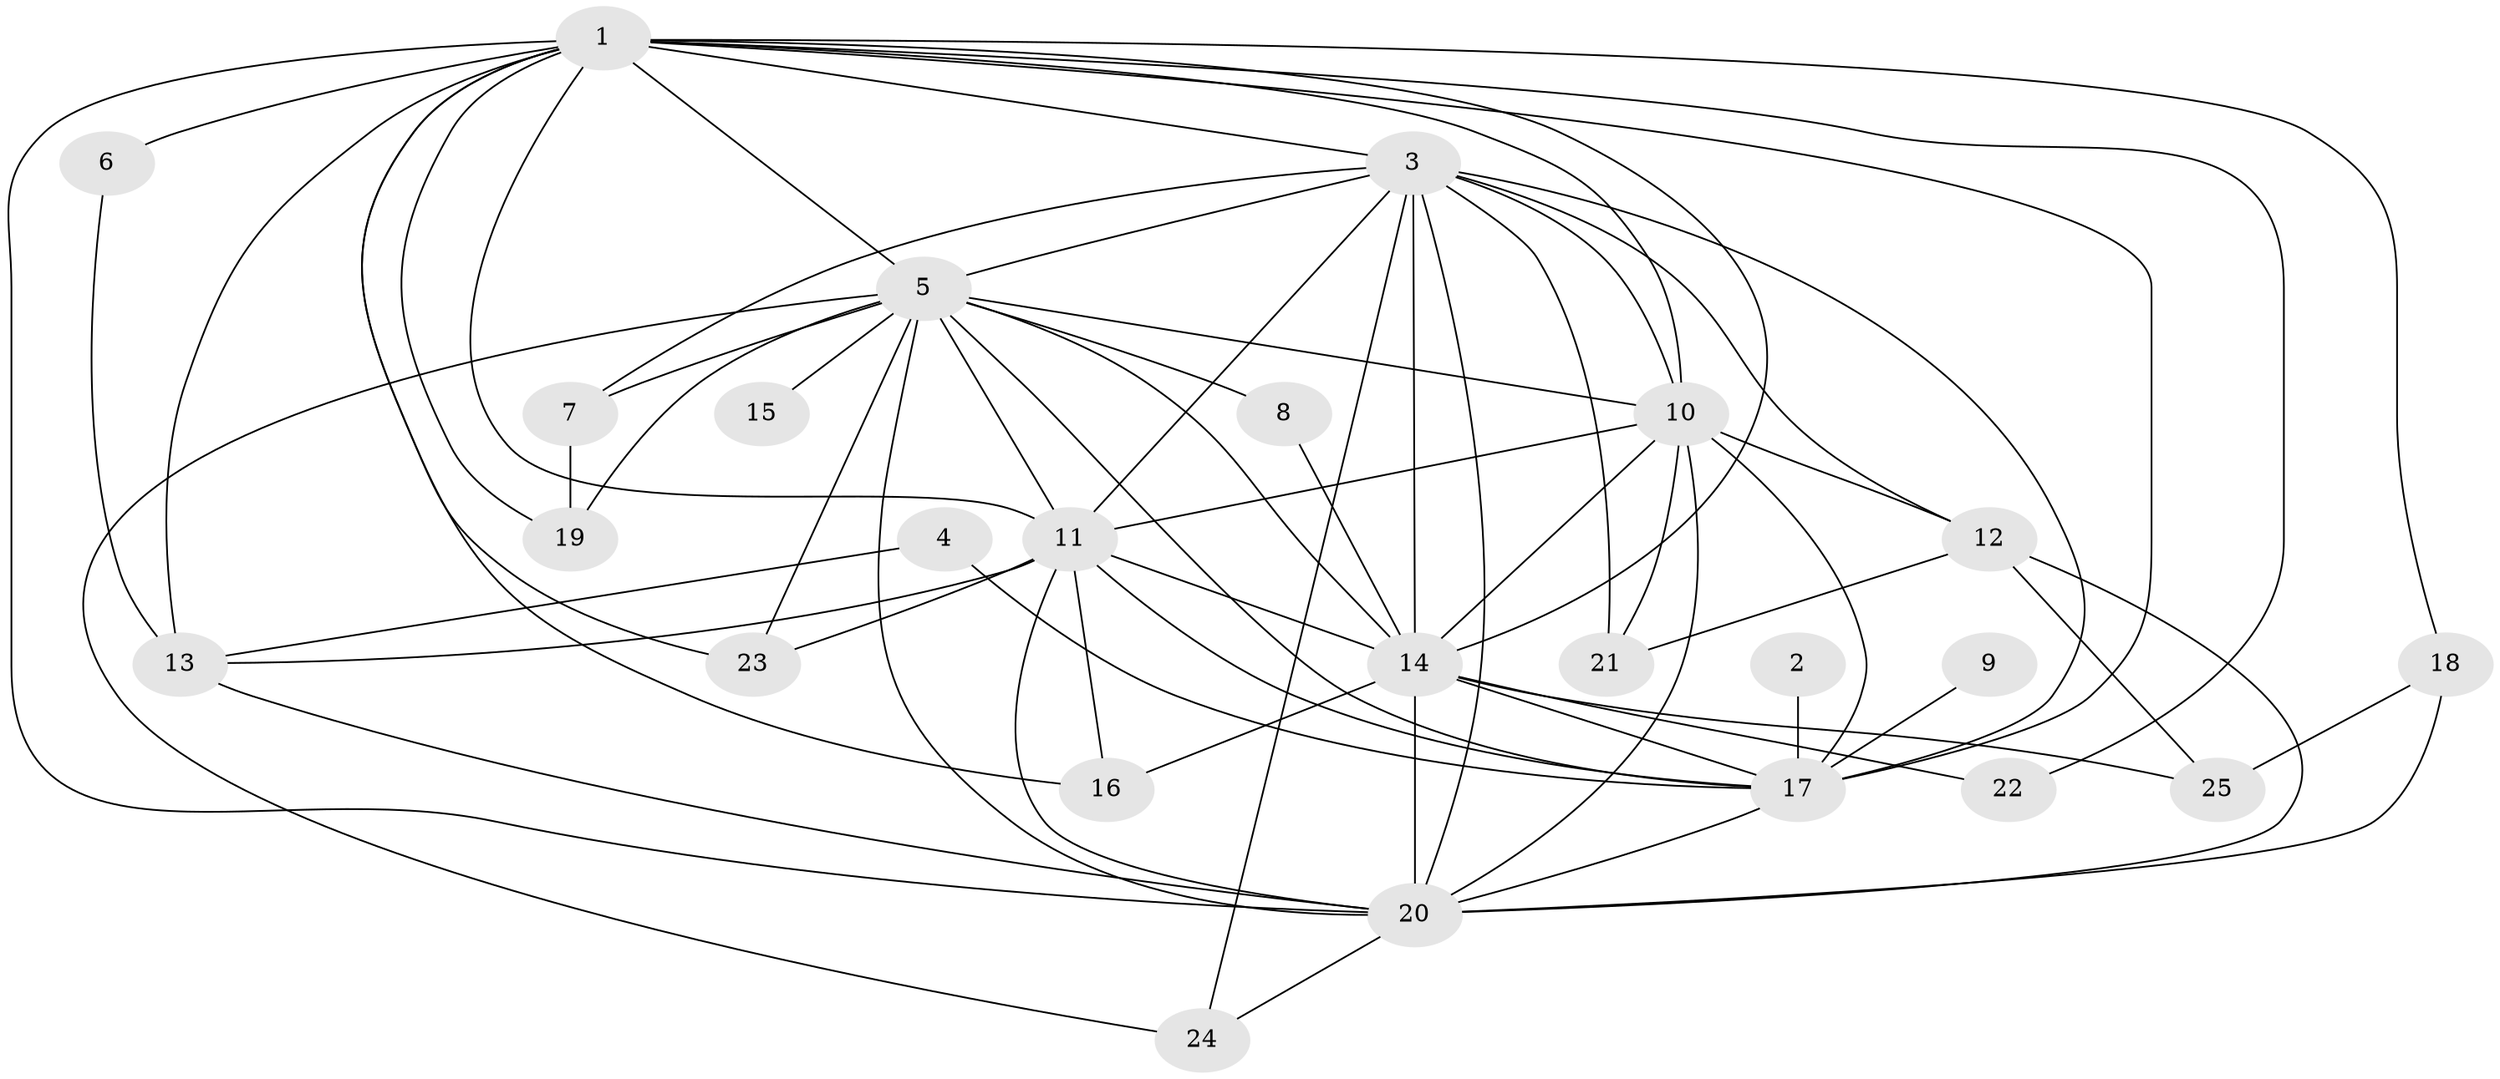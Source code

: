 // original degree distribution, {12: 0.04, 16: 0.02, 14: 0.04, 17: 0.04, 18: 0.04, 13: 0.02, 2: 0.52, 4: 0.02, 5: 0.04, 3: 0.22}
// Generated by graph-tools (version 1.1) at 2025/01/03/09/25 03:01:17]
// undirected, 25 vertices, 67 edges
graph export_dot {
graph [start="1"]
  node [color=gray90,style=filled];
  1;
  2;
  3;
  4;
  5;
  6;
  7;
  8;
  9;
  10;
  11;
  12;
  13;
  14;
  15;
  16;
  17;
  18;
  19;
  20;
  21;
  22;
  23;
  24;
  25;
  1 -- 3 [weight=2.0];
  1 -- 5 [weight=2.0];
  1 -- 6 [weight=3.0];
  1 -- 10 [weight=2.0];
  1 -- 11 [weight=4.0];
  1 -- 13 [weight=1.0];
  1 -- 14 [weight=3.0];
  1 -- 16 [weight=1.0];
  1 -- 17 [weight=2.0];
  1 -- 18 [weight=1.0];
  1 -- 19 [weight=1.0];
  1 -- 20 [weight=2.0];
  1 -- 22 [weight=1.0];
  1 -- 23 [weight=1.0];
  2 -- 17 [weight=1.0];
  3 -- 5 [weight=1.0];
  3 -- 7 [weight=1.0];
  3 -- 10 [weight=1.0];
  3 -- 11 [weight=2.0];
  3 -- 12 [weight=1.0];
  3 -- 14 [weight=2.0];
  3 -- 17 [weight=1.0];
  3 -- 20 [weight=1.0];
  3 -- 21 [weight=1.0];
  3 -- 24 [weight=1.0];
  4 -- 13 [weight=1.0];
  4 -- 17 [weight=1.0];
  5 -- 7 [weight=1.0];
  5 -- 8 [weight=1.0];
  5 -- 10 [weight=1.0];
  5 -- 11 [weight=3.0];
  5 -- 14 [weight=1.0];
  5 -- 15 [weight=1.0];
  5 -- 17 [weight=1.0];
  5 -- 19 [weight=1.0];
  5 -- 20 [weight=2.0];
  5 -- 23 [weight=1.0];
  5 -- 24 [weight=1.0];
  6 -- 13 [weight=1.0];
  7 -- 19 [weight=1.0];
  8 -- 14 [weight=1.0];
  9 -- 17 [weight=1.0];
  10 -- 11 [weight=2.0];
  10 -- 12 [weight=1.0];
  10 -- 14 [weight=1.0];
  10 -- 17 [weight=1.0];
  10 -- 20 [weight=1.0];
  10 -- 21 [weight=1.0];
  11 -- 13 [weight=1.0];
  11 -- 14 [weight=3.0];
  11 -- 16 [weight=1.0];
  11 -- 17 [weight=3.0];
  11 -- 20 [weight=2.0];
  11 -- 23 [weight=1.0];
  12 -- 20 [weight=1.0];
  12 -- 21 [weight=1.0];
  12 -- 25 [weight=1.0];
  13 -- 20 [weight=1.0];
  14 -- 16 [weight=1.0];
  14 -- 17 [weight=1.0];
  14 -- 20 [weight=2.0];
  14 -- 22 [weight=1.0];
  14 -- 25 [weight=1.0];
  17 -- 20 [weight=2.0];
  18 -- 20 [weight=2.0];
  18 -- 25 [weight=1.0];
  20 -- 24 [weight=1.0];
}
